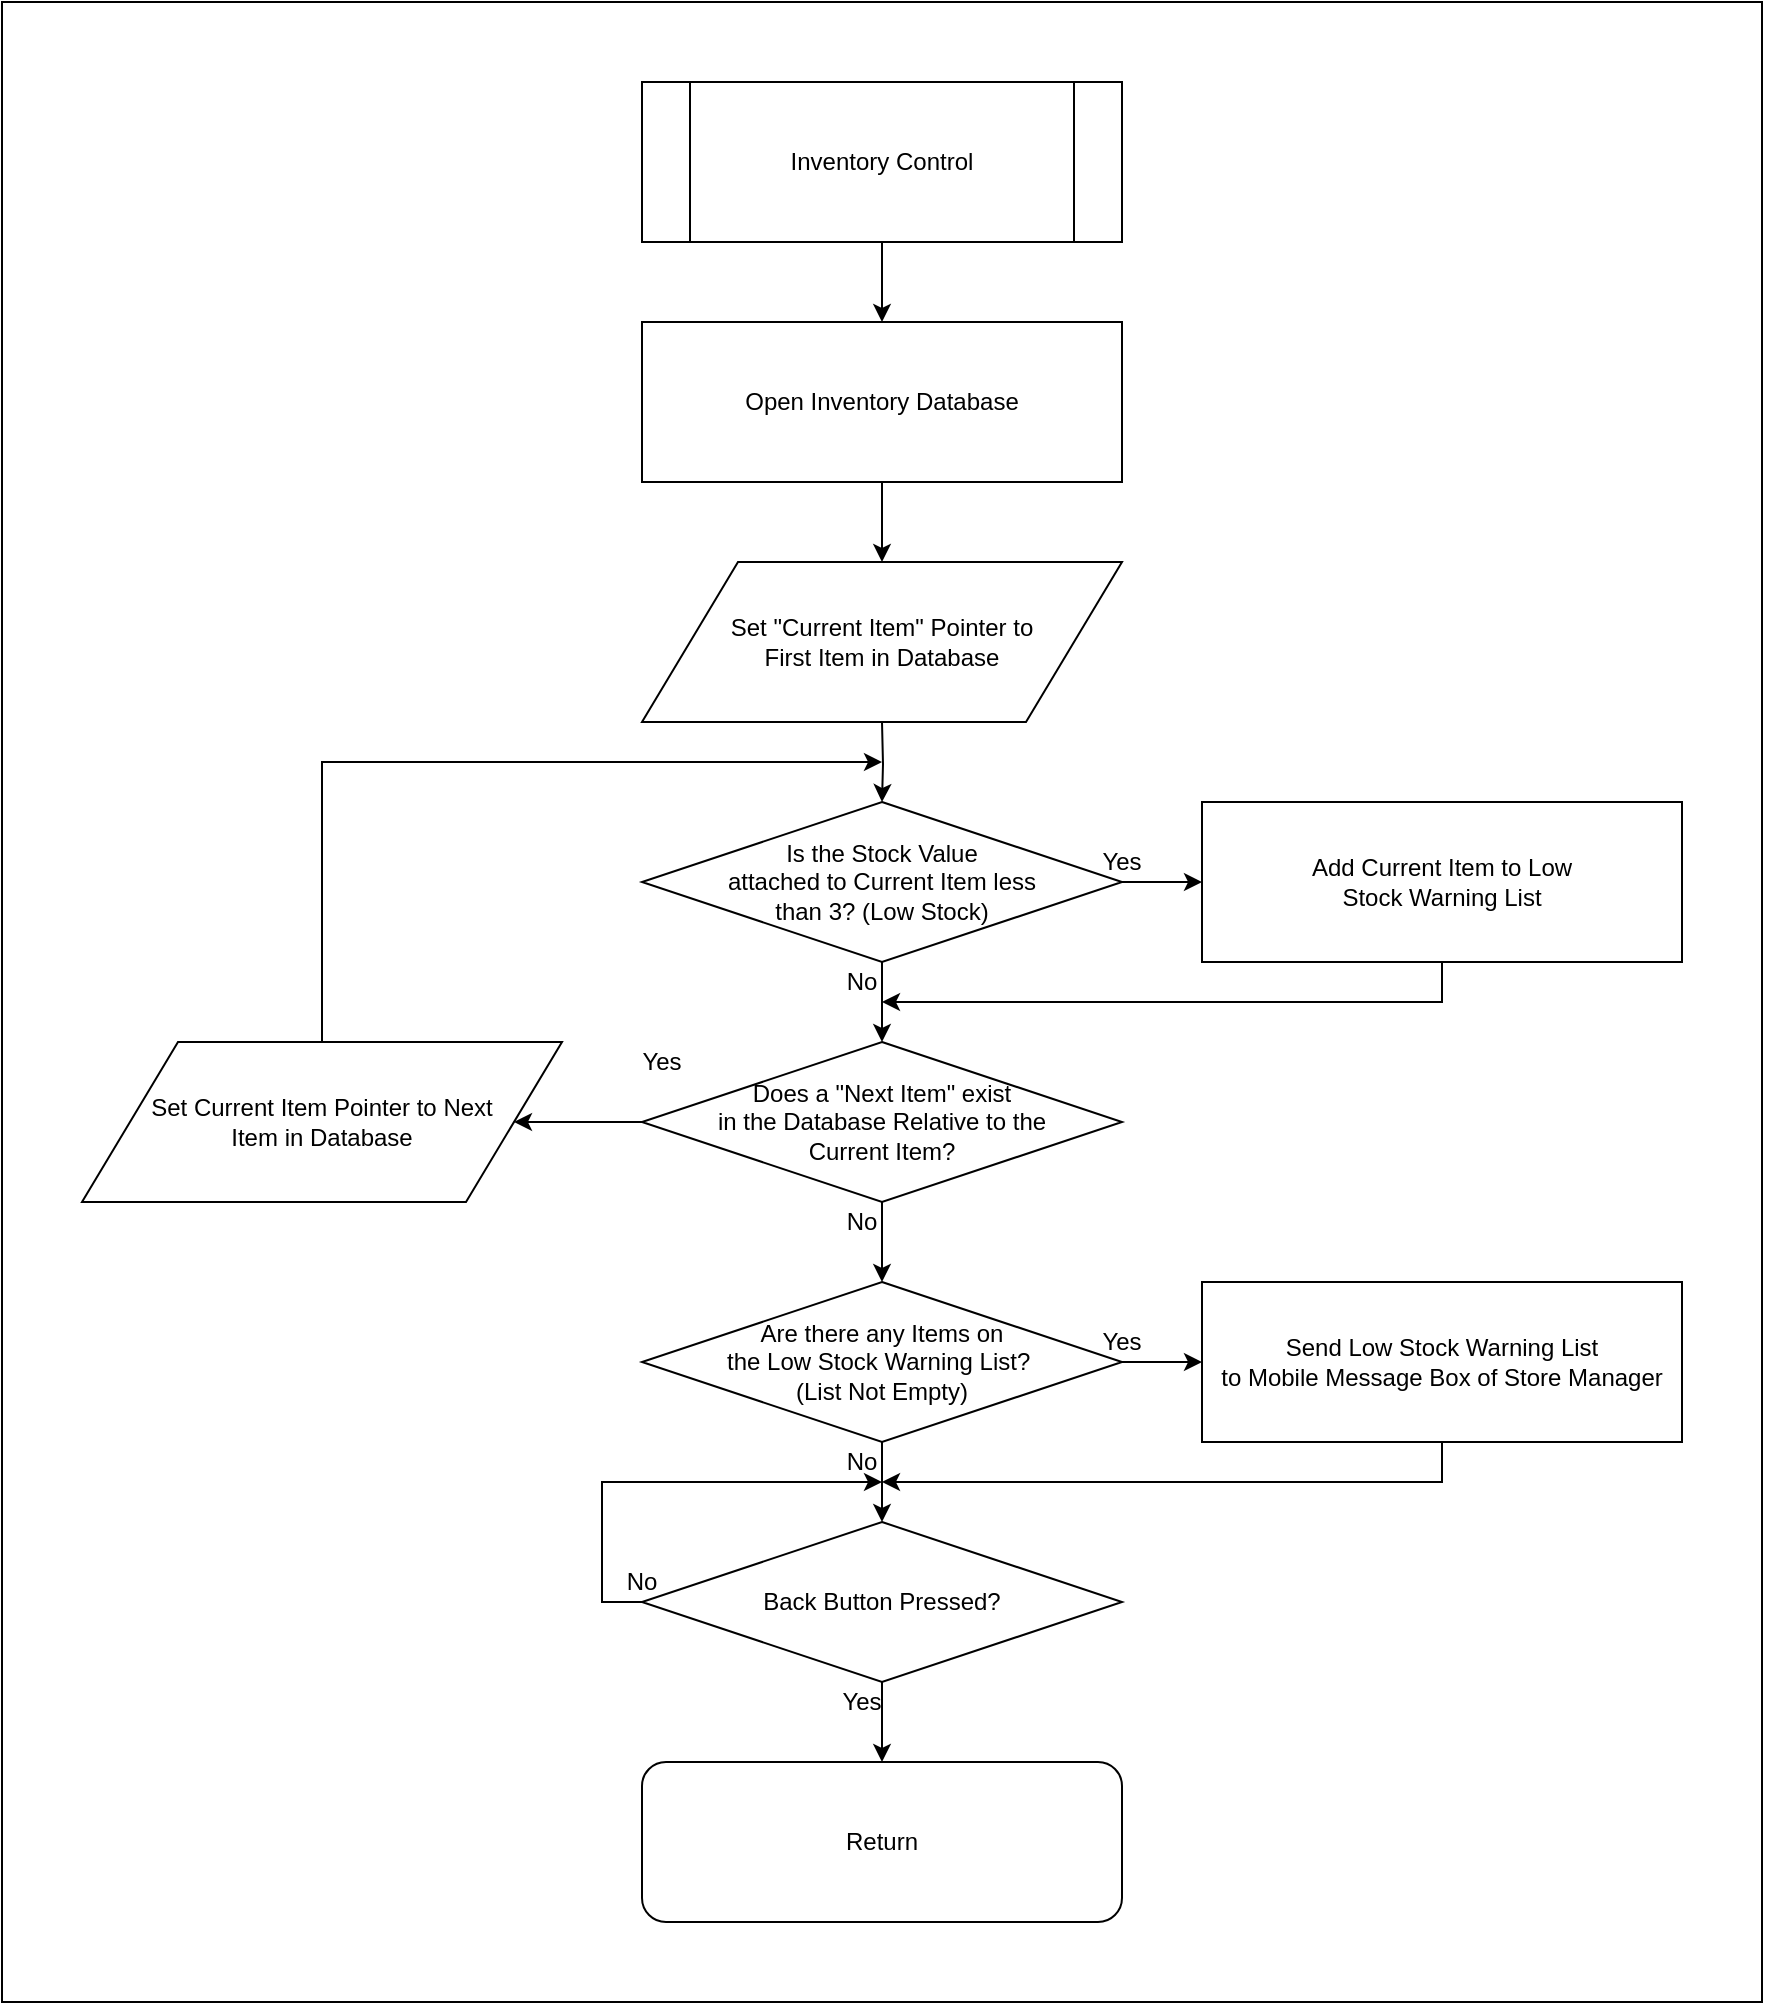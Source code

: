 <mxfile version="12.1.7" type="device" pages="1"><diagram id="u09TvL28-DK919uivvrP" name="Page-1"><mxGraphModel dx="2591" dy="794" grid="1" gridSize="10" guides="1" tooltips="1" connect="1" arrows="1" fold="1" page="1" pageScale="1" pageWidth="1169" pageHeight="827" math="0" shadow="0"><root><mxCell id="0"/><mxCell id="1" parent="0"/><mxCell id="JrCFEr274MwMZMSQvrjK-6" value="" style="rounded=0;whiteSpace=wrap;html=1;" vertex="1" parent="1"><mxGeometry x="-240" y="40" width="880" height="1000" as="geometry"/></mxCell><mxCell id="gZSq1XNVvowlpff72RG7-12" style="edgeStyle=orthogonalEdgeStyle;rounded=0;orthogonalLoop=1;jettySize=auto;html=1;exitX=0.5;exitY=1;exitDx=0;exitDy=0;entryX=0.5;entryY=0;entryDx=0;entryDy=0;" parent="1" source="gZSq1XNVvowlpff72RG7-2" target="gZSq1XNVvowlpff72RG7-5" edge="1"><mxGeometry relative="1" as="geometry"/></mxCell><mxCell id="gZSq1XNVvowlpff72RG7-2" value="Inventory Control" style="shape=process;whiteSpace=wrap;html=1;backgroundOutline=1;" parent="1" vertex="1"><mxGeometry x="80" y="80" width="240" height="80" as="geometry"/></mxCell><mxCell id="gZSq1XNVvowlpff72RG7-3" value="Return" style="rounded=1;whiteSpace=wrap;html=1;" parent="1" vertex="1"><mxGeometry x="80" y="920" width="240" height="80" as="geometry"/></mxCell><mxCell id="gZSq1XNVvowlpff72RG7-6" style="edgeStyle=orthogonalEdgeStyle;rounded=0;orthogonalLoop=1;jettySize=auto;html=1;exitX=0.5;exitY=1;exitDx=0;exitDy=0;entryX=0.5;entryY=0;entryDx=0;entryDy=0;" parent="1" source="gZSq1XNVvowlpff72RG7-4" target="gZSq1XNVvowlpff72RG7-3" edge="1"><mxGeometry relative="1" as="geometry"/></mxCell><mxCell id="gZSq1XNVvowlpff72RG7-4" value="Back Button Pressed?" style="rhombus;whiteSpace=wrap;html=1;" parent="1" vertex="1"><mxGeometry x="80" y="800" width="240" height="80" as="geometry"/></mxCell><mxCell id="gZSq1XNVvowlpff72RG7-13" style="edgeStyle=orthogonalEdgeStyle;rounded=0;orthogonalLoop=1;jettySize=auto;html=1;exitX=0.5;exitY=1;exitDx=0;exitDy=0;entryX=0.5;entryY=0;entryDx=0;entryDy=0;" parent="1" source="gZSq1XNVvowlpff72RG7-5" edge="1"><mxGeometry relative="1" as="geometry"><mxPoint x="200" y="320" as="targetPoint"/></mxGeometry></mxCell><mxCell id="gZSq1XNVvowlpff72RG7-5" value="Open Inventory Database" style="rounded=0;whiteSpace=wrap;html=1;" parent="1" vertex="1"><mxGeometry x="80" y="200" width="240" height="80" as="geometry"/></mxCell><mxCell id="gZSq1XNVvowlpff72RG7-7" style="edgeStyle=orthogonalEdgeStyle;rounded=0;orthogonalLoop=1;jettySize=auto;html=1;exitX=0;exitY=0.5;exitDx=0;exitDy=0;" parent="1" source="gZSq1XNVvowlpff72RG7-4" edge="1"><mxGeometry relative="1" as="geometry"><mxPoint x="200" y="780" as="targetPoint"/><Array as="points"><mxPoint x="60" y="840"/><mxPoint x="60" y="780"/></Array></mxGeometry></mxCell><mxCell id="gZSq1XNVvowlpff72RG7-8" value="Yes" style="text;html=1;strokeColor=none;fillColor=none;align=center;verticalAlign=middle;whiteSpace=wrap;rounded=0;" parent="1" vertex="1"><mxGeometry x="170" y="880" width="40" height="20" as="geometry"/></mxCell><mxCell id="gZSq1XNVvowlpff72RG7-9" value="No" style="text;html=1;strokeColor=none;fillColor=none;align=center;verticalAlign=middle;whiteSpace=wrap;rounded=0;" parent="1" vertex="1"><mxGeometry x="60" y="820" width="40" height="20" as="geometry"/></mxCell><mxCell id="gZSq1XNVvowlpff72RG7-15" style="edgeStyle=orthogonalEdgeStyle;rounded=0;orthogonalLoop=1;jettySize=auto;html=1;exitX=0.5;exitY=1;exitDx=0;exitDy=0;entryX=0.5;entryY=0;entryDx=0;entryDy=0;" parent="1" target="gZSq1XNVvowlpff72RG7-14" edge="1"><mxGeometry relative="1" as="geometry"><mxPoint x="200" y="400" as="sourcePoint"/></mxGeometry></mxCell><mxCell id="gZSq1XNVvowlpff72RG7-17" style="edgeStyle=orthogonalEdgeStyle;rounded=0;orthogonalLoop=1;jettySize=auto;html=1;exitX=0.5;exitY=1;exitDx=0;exitDy=0;entryX=0.5;entryY=0;entryDx=0;entryDy=0;" parent="1" source="gZSq1XNVvowlpff72RG7-14" target="gZSq1XNVvowlpff72RG7-16" edge="1"><mxGeometry relative="1" as="geometry"/></mxCell><mxCell id="gZSq1XNVvowlpff72RG7-35" style="edgeStyle=orthogonalEdgeStyle;rounded=0;orthogonalLoop=1;jettySize=auto;html=1;exitX=1;exitY=0.5;exitDx=0;exitDy=0;entryX=0;entryY=0.5;entryDx=0;entryDy=0;" parent="1" source="gZSq1XNVvowlpff72RG7-14" target="gZSq1XNVvowlpff72RG7-30" edge="1"><mxGeometry relative="1" as="geometry"/></mxCell><mxCell id="gZSq1XNVvowlpff72RG7-14" value="Is the Stock Value &lt;br&gt;attached to Current Item less &lt;br&gt;than 3? (Low Stock)" style="rhombus;whiteSpace=wrap;html=1;" parent="1" vertex="1"><mxGeometry x="80" y="440" width="240" height="80" as="geometry"/></mxCell><mxCell id="gZSq1XNVvowlpff72RG7-39" style="edgeStyle=orthogonalEdgeStyle;rounded=0;orthogonalLoop=1;jettySize=auto;html=1;exitX=0.5;exitY=1;exitDx=0;exitDy=0;entryX=0.5;entryY=0;entryDx=0;entryDy=0;" parent="1" source="gZSq1XNVvowlpff72RG7-16" target="gZSq1XNVvowlpff72RG7-38" edge="1"><mxGeometry relative="1" as="geometry"/></mxCell><mxCell id="JrCFEr274MwMZMSQvrjK-2" style="edgeStyle=orthogonalEdgeStyle;rounded=0;orthogonalLoop=1;jettySize=auto;html=1;exitX=0;exitY=0.5;exitDx=0;exitDy=0;entryX=1;entryY=0.5;entryDx=0;entryDy=0;" edge="1" parent="1" source="gZSq1XNVvowlpff72RG7-16" target="JrCFEr274MwMZMSQvrjK-1"><mxGeometry relative="1" as="geometry"/></mxCell><mxCell id="gZSq1XNVvowlpff72RG7-16" value="Does a &quot;Next Item&quot; exist &lt;br&gt;in the Database Relative to the &lt;br&gt;Current Item?" style="rhombus;whiteSpace=wrap;html=1;" parent="1" vertex="1"><mxGeometry x="80" y="560" width="240" height="80" as="geometry"/></mxCell><mxCell id="gZSq1XNVvowlpff72RG7-23" value="No" style="text;html=1;strokeColor=none;fillColor=none;align=center;verticalAlign=middle;whiteSpace=wrap;rounded=0;" parent="1" vertex="1"><mxGeometry x="170" y="520" width="40" height="20" as="geometry"/></mxCell><mxCell id="gZSq1XNVvowlpff72RG7-24" value="No" style="text;html=1;strokeColor=none;fillColor=none;align=center;verticalAlign=middle;whiteSpace=wrap;rounded=0;" parent="1" vertex="1"><mxGeometry x="170" y="640" width="40" height="20" as="geometry"/></mxCell><mxCell id="gZSq1XNVvowlpff72RG7-25" value="Yes" style="text;html=1;strokeColor=none;fillColor=none;align=center;verticalAlign=middle;whiteSpace=wrap;rounded=0;" parent="1" vertex="1"><mxGeometry x="70" y="560" width="40" height="20" as="geometry"/></mxCell><mxCell id="gZSq1XNVvowlpff72RG7-26" value="Yes" style="text;html=1;strokeColor=none;fillColor=none;align=center;verticalAlign=middle;whiteSpace=wrap;rounded=0;" parent="1" vertex="1"><mxGeometry x="300" y="460" width="40" height="20" as="geometry"/></mxCell><mxCell id="gZSq1XNVvowlpff72RG7-37" style="edgeStyle=orthogonalEdgeStyle;rounded=0;orthogonalLoop=1;jettySize=auto;html=1;exitX=0.5;exitY=1;exitDx=0;exitDy=0;" parent="1" source="gZSq1XNVvowlpff72RG7-30" edge="1"><mxGeometry relative="1" as="geometry"><mxPoint x="200" y="540" as="targetPoint"/><Array as="points"><mxPoint x="480" y="540"/></Array></mxGeometry></mxCell><mxCell id="gZSq1XNVvowlpff72RG7-30" value="Add Current Item to Low &lt;br&gt;Stock Warning List" style="rounded=0;whiteSpace=wrap;html=1;" parent="1" vertex="1"><mxGeometry x="360" y="440" width="240" height="80" as="geometry"/></mxCell><mxCell id="gZSq1XNVvowlpff72RG7-40" style="edgeStyle=orthogonalEdgeStyle;rounded=0;orthogonalLoop=1;jettySize=auto;html=1;exitX=0.5;exitY=1;exitDx=0;exitDy=0;entryX=0.5;entryY=0;entryDx=0;entryDy=0;" parent="1" source="gZSq1XNVvowlpff72RG7-38" target="gZSq1XNVvowlpff72RG7-4" edge="1"><mxGeometry relative="1" as="geometry"/></mxCell><mxCell id="gZSq1XNVvowlpff72RG7-42" style="edgeStyle=orthogonalEdgeStyle;rounded=0;orthogonalLoop=1;jettySize=auto;html=1;exitX=1;exitY=0.5;exitDx=0;exitDy=0;entryX=0;entryY=0.5;entryDx=0;entryDy=0;" parent="1" source="gZSq1XNVvowlpff72RG7-38" target="gZSq1XNVvowlpff72RG7-41" edge="1"><mxGeometry relative="1" as="geometry"/></mxCell><mxCell id="gZSq1XNVvowlpff72RG7-38" value="Are there any Items on &lt;br&gt;the Low Stock Warning List?&amp;nbsp;&lt;br&gt;(List Not Empty)" style="rhombus;whiteSpace=wrap;html=1;" parent="1" vertex="1"><mxGeometry x="80" y="680" width="240" height="80" as="geometry"/></mxCell><mxCell id="gZSq1XNVvowlpff72RG7-43" style="edgeStyle=orthogonalEdgeStyle;rounded=0;orthogonalLoop=1;jettySize=auto;html=1;exitX=0.5;exitY=1;exitDx=0;exitDy=0;" parent="1" source="gZSq1XNVvowlpff72RG7-41" edge="1"><mxGeometry relative="1" as="geometry"><mxPoint x="200" y="780" as="targetPoint"/><Array as="points"><mxPoint x="480" y="780"/></Array></mxGeometry></mxCell><mxCell id="gZSq1XNVvowlpff72RG7-41" value="Send Low Stock Warning List&lt;br&gt;to Mobile Message Box of Store Manager" style="rounded=0;whiteSpace=wrap;html=1;" parent="1" vertex="1"><mxGeometry x="360" y="680" width="240" height="80" as="geometry"/></mxCell><mxCell id="gZSq1XNVvowlpff72RG7-44" value="No" style="text;html=1;strokeColor=none;fillColor=none;align=center;verticalAlign=middle;whiteSpace=wrap;rounded=0;" parent="1" vertex="1"><mxGeometry x="170" y="760" width="40" height="20" as="geometry"/></mxCell><mxCell id="gZSq1XNVvowlpff72RG7-45" value="Yes" style="text;html=1;strokeColor=none;fillColor=none;align=center;verticalAlign=middle;whiteSpace=wrap;rounded=0;" parent="1" vertex="1"><mxGeometry x="300" y="700" width="40" height="20" as="geometry"/></mxCell><mxCell id="JrCFEr274MwMZMSQvrjK-3" style="edgeStyle=orthogonalEdgeStyle;rounded=0;orthogonalLoop=1;jettySize=auto;html=1;exitX=0.5;exitY=0;exitDx=0;exitDy=0;" edge="1" parent="1" source="JrCFEr274MwMZMSQvrjK-1"><mxGeometry relative="1" as="geometry"><mxPoint x="200" y="420" as="targetPoint"/><Array as="points"><mxPoint x="-80" y="420"/><mxPoint x="200" y="420"/></Array></mxGeometry></mxCell><mxCell id="JrCFEr274MwMZMSQvrjK-1" value="&lt;span style=&quot;white-space: normal&quot;&gt;Set Current Item Pointer to Next &lt;br&gt;Item&amp;nbsp;&lt;/span&gt;&lt;span style=&quot;white-space: normal&quot;&gt;in Database&lt;/span&gt;" style="shape=parallelogram;perimeter=parallelogramPerimeter;whiteSpace=wrap;html=1;" vertex="1" parent="1"><mxGeometry x="-200" y="560" width="240" height="80" as="geometry"/></mxCell><mxCell id="JrCFEr274MwMZMSQvrjK-4" value="&lt;span style=&quot;white-space: normal&quot;&gt;Set &quot;Current Item&quot; Pointer to &lt;br&gt;First Item&amp;nbsp;&lt;/span&gt;&lt;span style=&quot;white-space: normal&quot;&gt;in Database&lt;/span&gt;" style="shape=parallelogram;perimeter=parallelogramPerimeter;whiteSpace=wrap;html=1;" vertex="1" parent="1"><mxGeometry x="80" y="320" width="240" height="80" as="geometry"/></mxCell></root></mxGraphModel></diagram></mxfile>